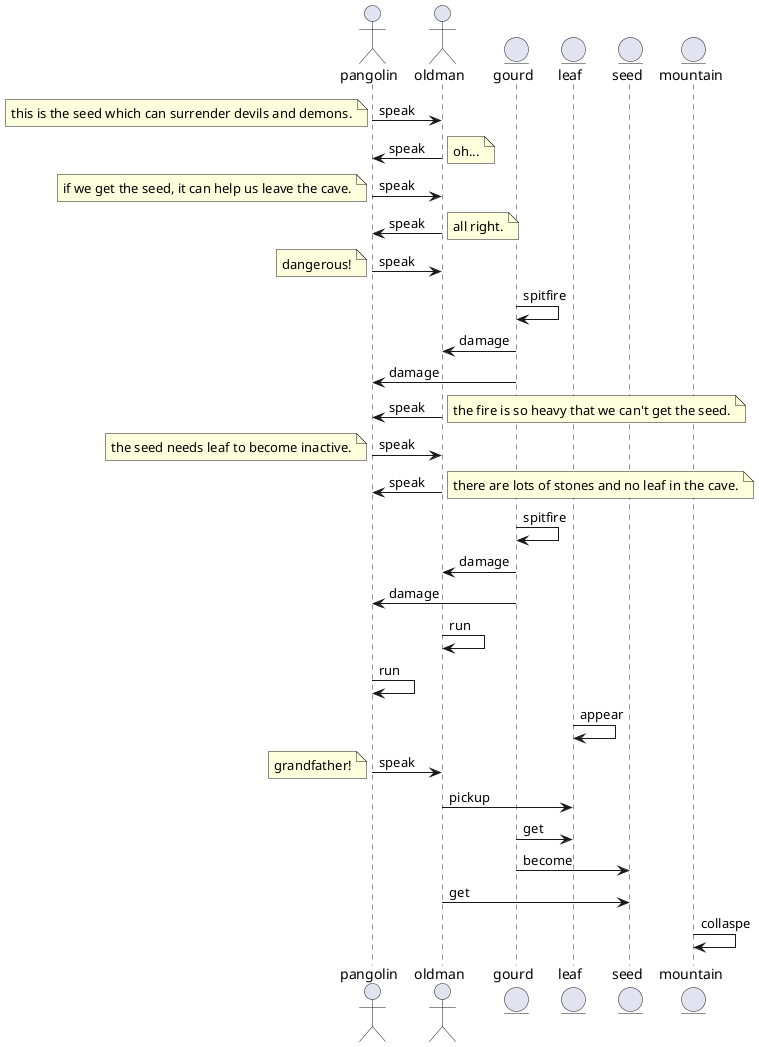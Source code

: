 @startuml time

actor pangolin
actor oldman
entity gourd
entity leaf
entity seed
entity mountain

pangolin -> oldman : speak
note left : this is the seed which can surrender devils and demons.
oldman -> pangolin : speak
note right : oh...
pangolin -> oldman : speak
note left : if we get the seed, it can help us leave the cave.
oldman -> pangolin : speak
note right : all right.
pangolin -> oldman : speak
note left : dangerous!
gourd -> gourd : spitfire
gourd -> oldman : damage
gourd -> pangolin : damage
oldman -> pangolin : speak
note right : the fire is so heavy that we can't get the seed.
pangolin -> oldman : speak
note left : the seed needs leaf to become inactive.
oldman -> pangolin : speak
note right :there are lots of stones and no leaf in the cave.
gourd -> gourd : spitfire
gourd -> oldman : damage
gourd -> pangolin : damage
oldman -> oldman : run
pangolin -> pangolin : run
leaf -> leaf : appear
pangolin -> oldman : speak
note left : grandfather!
oldman -> leaf : pickup
gourd -> leaf : get
gourd -> seed : become
oldman -> seed : get
mountain -> mountain : collaspe

@enduml